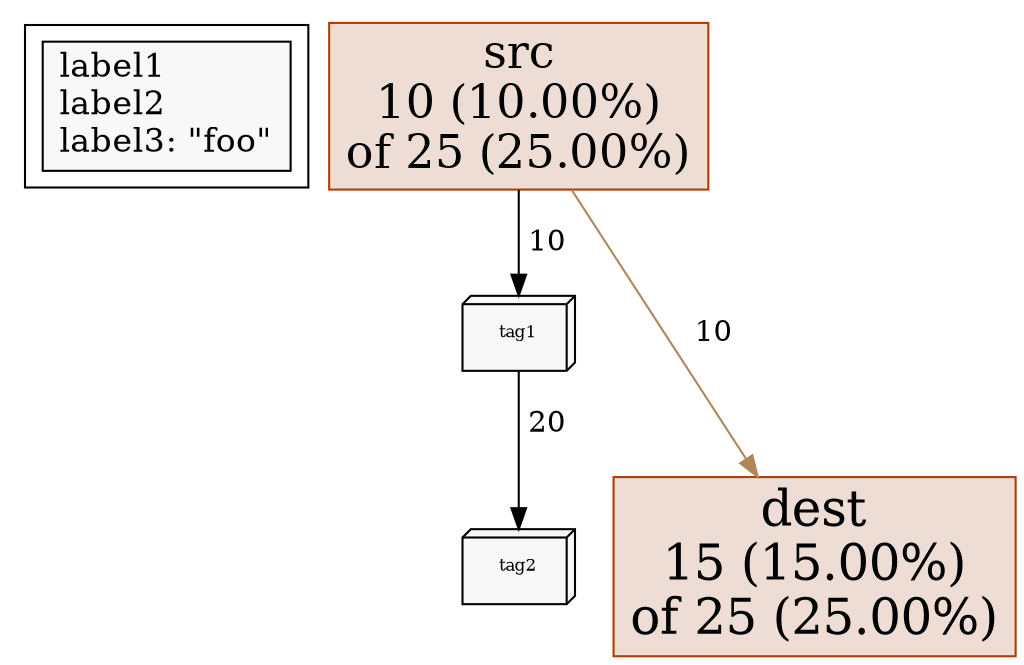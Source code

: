 digraph "testtitle" {
node [style=filled fillcolor="#f8f8f8"]
subgraph cluster_L { "label1" [shape=box fontsize=16 label="label1\llabel2\llabel3: \"foo\"\l" tooltip="testtitle"] }
N1 [label="src\n10 (10.00%)\nof 25 (25.00%)" id="node1" fontsize=22 shape=box tooltip="src (25)" color="#b23c00" fillcolor="#edddd5"]
N1_0 [label = "tag1" id="N1_0" fontsize=8 shape=box3d tooltip="10"]
N1 -> N1_0 [label=" 10" weight=100 tooltip="10" labeltooltip="10"]
NN1_0_0 [label = "tag2" id="NN1_0_0" fontsize=8 shape=box3d tooltip="20"]
N1_0 -> NN1_0_0 [label=" 20" weight=100 tooltip="20" labeltooltip="20"]
N2 [label="dest\n15 (15.00%)\nof 25 (25.00%)" id="node2" fontsize=24 shape=box tooltip="dest (25)" color="#b23c00" fillcolor="#edddd5"]
N1 -> N2 [label=" 10" weight=11 color="#b28559" tooltip="src -> dest (10)" labeltooltip="src -> dest (10)" minlen=2]
}
